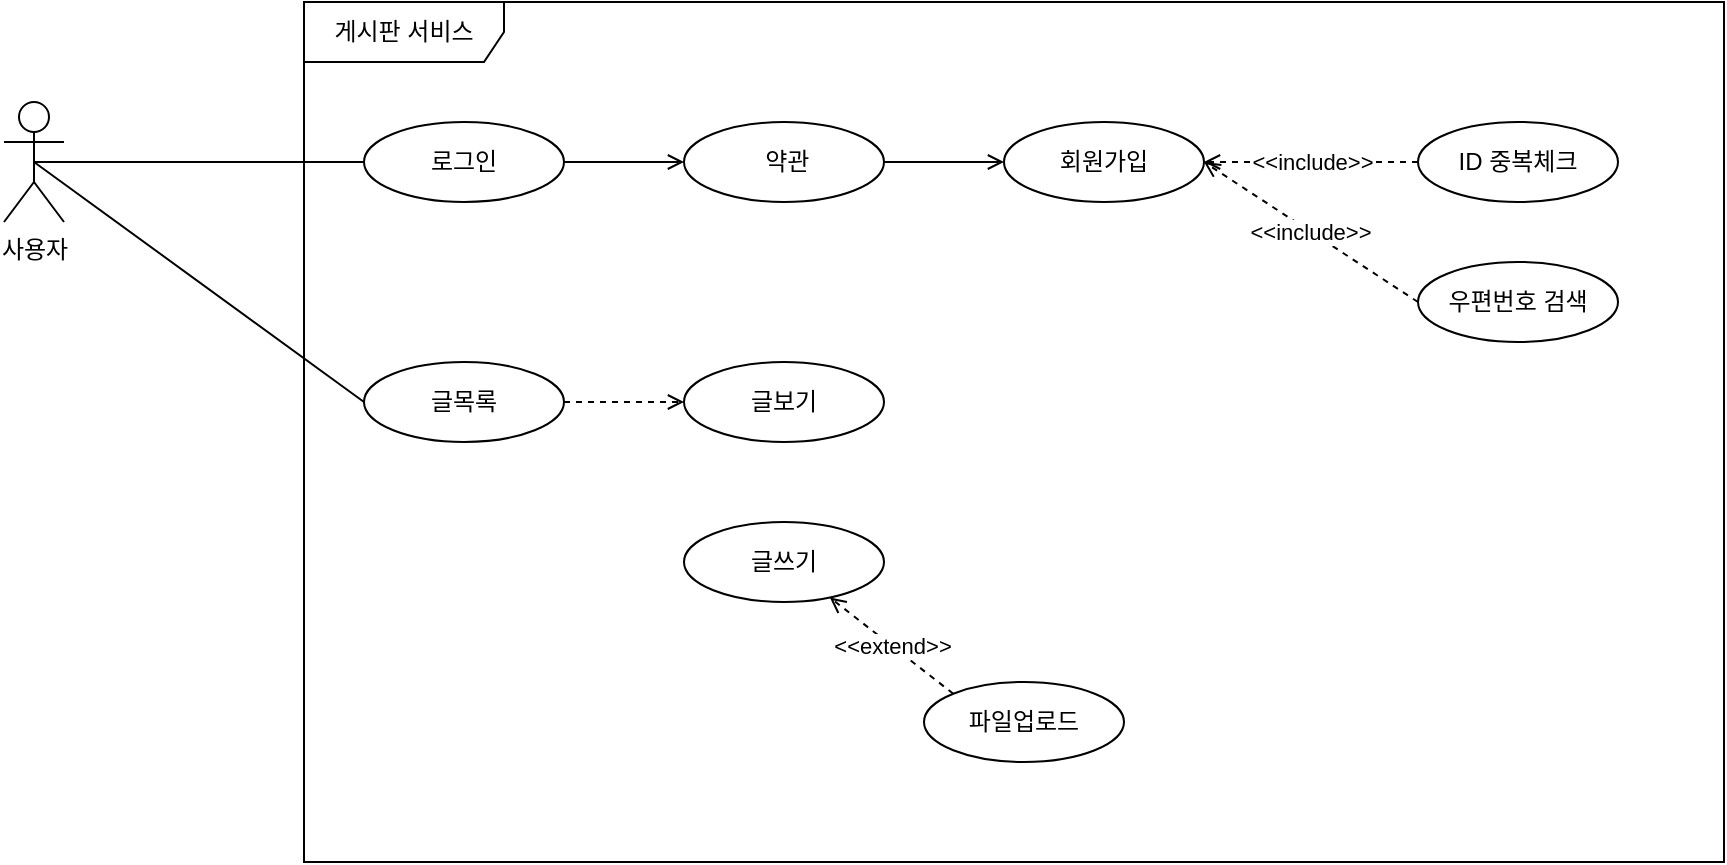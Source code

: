 <mxfile version="20.4.1" type="github">
  <diagram id="_2OJ0bwV5LaCm1acZaBd" name="페이지-1">
    <mxGraphModel dx="1110" dy="668" grid="1" gridSize="10" guides="1" tooltips="1" connect="1" arrows="1" fold="1" page="1" pageScale="1" pageWidth="827" pageHeight="1169" math="0" shadow="0">
      <root>
        <mxCell id="0" />
        <mxCell id="1" parent="0" />
        <mxCell id="XODCjB7SGtbEoyy86aNn-6" value="사용자" style="shape=umlActor;verticalLabelPosition=bottom;verticalAlign=top;html=1;" parent="1" vertex="1">
          <mxGeometry x="20" y="310" width="30" height="60" as="geometry" />
        </mxCell>
        <mxCell id="XODCjB7SGtbEoyy86aNn-7" value="게시판 서비스" style="shape=umlFrame;whiteSpace=wrap;html=1;width=100;height=30;" parent="1" vertex="1">
          <mxGeometry x="170" y="260" width="710" height="430" as="geometry" />
        </mxCell>
        <mxCell id="XODCjB7SGtbEoyy86aNn-28" style="edgeStyle=none;rounded=0;orthogonalLoop=1;jettySize=auto;html=1;exitX=0;exitY=0.5;exitDx=0;exitDy=0;entryX=0.5;entryY=0.5;entryDx=0;entryDy=0;entryPerimeter=0;endArrow=none;endFill=0;" parent="1" source="dD7Ahbwi-f7bV_LsxjtW-1" target="XODCjB7SGtbEoyy86aNn-6" edge="1">
          <mxGeometry relative="1" as="geometry">
            <mxPoint x="200" y="420" as="sourcePoint" />
            <mxPoint x="45" y="350" as="targetPoint" />
          </mxGeometry>
        </mxCell>
        <mxCell id="dD7Ahbwi-f7bV_LsxjtW-5" style="edgeStyle=orthogonalEdgeStyle;rounded=0;orthogonalLoop=1;jettySize=auto;html=1;exitX=1;exitY=0.5;exitDx=0;exitDy=0;entryX=0;entryY=0.5;entryDx=0;entryDy=0;endArrow=open;endFill=0;" edge="1" parent="1" source="dD7Ahbwi-f7bV_LsxjtW-1" target="dD7Ahbwi-f7bV_LsxjtW-3">
          <mxGeometry relative="1" as="geometry" />
        </mxCell>
        <mxCell id="dD7Ahbwi-f7bV_LsxjtW-1" value="로그인" style="ellipse;whiteSpace=wrap;html=1;" vertex="1" parent="1">
          <mxGeometry x="200" y="320" width="100" height="40" as="geometry" />
        </mxCell>
        <mxCell id="dD7Ahbwi-f7bV_LsxjtW-6" style="edgeStyle=orthogonalEdgeStyle;rounded=0;orthogonalLoop=1;jettySize=auto;html=1;exitX=1;exitY=0.5;exitDx=0;exitDy=0;entryX=0;entryY=0.5;entryDx=0;entryDy=0;endArrow=open;endFill=0;" edge="1" parent="1" source="dD7Ahbwi-f7bV_LsxjtW-3" target="dD7Ahbwi-f7bV_LsxjtW-4">
          <mxGeometry relative="1" as="geometry" />
        </mxCell>
        <mxCell id="dD7Ahbwi-f7bV_LsxjtW-3" value="&amp;nbsp;약관" style="ellipse;whiteSpace=wrap;html=1;" vertex="1" parent="1">
          <mxGeometry x="360" y="320" width="100" height="40" as="geometry" />
        </mxCell>
        <mxCell id="dD7Ahbwi-f7bV_LsxjtW-4" value="회원가입" style="ellipse;whiteSpace=wrap;html=1;" vertex="1" parent="1">
          <mxGeometry x="520" y="320" width="100" height="40" as="geometry" />
        </mxCell>
        <mxCell id="dD7Ahbwi-f7bV_LsxjtW-10" value="&amp;lt;&amp;lt;include&amp;gt;&amp;gt;" style="edgeStyle=orthogonalEdgeStyle;rounded=0;orthogonalLoop=1;jettySize=auto;html=1;exitX=0;exitY=0.5;exitDx=0;exitDy=0;dashed=1;endArrow=open;endFill=0;" edge="1" parent="1" source="dD7Ahbwi-f7bV_LsxjtW-7" target="dD7Ahbwi-f7bV_LsxjtW-4">
          <mxGeometry relative="1" as="geometry" />
        </mxCell>
        <mxCell id="dD7Ahbwi-f7bV_LsxjtW-7" value="ID 중복체크" style="ellipse;whiteSpace=wrap;html=1;" vertex="1" parent="1">
          <mxGeometry x="727" y="320" width="100" height="40" as="geometry" />
        </mxCell>
        <mxCell id="dD7Ahbwi-f7bV_LsxjtW-13" value="&amp;lt;&amp;lt;include&amp;gt;&amp;gt;" style="rounded=0;orthogonalLoop=1;jettySize=auto;html=1;exitX=0;exitY=0.5;exitDx=0;exitDy=0;entryX=1;entryY=0.5;entryDx=0;entryDy=0;dashed=1;endArrow=open;endFill=0;" edge="1" parent="1" source="dD7Ahbwi-f7bV_LsxjtW-11" target="dD7Ahbwi-f7bV_LsxjtW-4">
          <mxGeometry relative="1" as="geometry" />
        </mxCell>
        <mxCell id="dD7Ahbwi-f7bV_LsxjtW-11" value="우편번호 검색" style="ellipse;whiteSpace=wrap;html=1;" vertex="1" parent="1">
          <mxGeometry x="727" y="390" width="100" height="40" as="geometry" />
        </mxCell>
        <mxCell id="dD7Ahbwi-f7bV_LsxjtW-17" style="rounded=0;orthogonalLoop=1;jettySize=auto;html=1;exitX=0;exitY=0.5;exitDx=0;exitDy=0;entryX=0.5;entryY=0.5;entryDx=0;entryDy=0;entryPerimeter=0;endArrow=none;endFill=0;" edge="1" parent="1" source="dD7Ahbwi-f7bV_LsxjtW-14" target="XODCjB7SGtbEoyy86aNn-6">
          <mxGeometry relative="1" as="geometry" />
        </mxCell>
        <mxCell id="dD7Ahbwi-f7bV_LsxjtW-20" style="edgeStyle=none;rounded=0;orthogonalLoop=1;jettySize=auto;html=1;exitX=1;exitY=0.5;exitDx=0;exitDy=0;dashed=1;startArrow=none;startFill=0;endArrow=open;endFill=0;" edge="1" parent="1" source="dD7Ahbwi-f7bV_LsxjtW-14" target="dD7Ahbwi-f7bV_LsxjtW-15">
          <mxGeometry relative="1" as="geometry" />
        </mxCell>
        <mxCell id="dD7Ahbwi-f7bV_LsxjtW-14" value="글목록" style="ellipse;whiteSpace=wrap;html=1;" vertex="1" parent="1">
          <mxGeometry x="200" y="440" width="100" height="40" as="geometry" />
        </mxCell>
        <mxCell id="dD7Ahbwi-f7bV_LsxjtW-15" value="글보기" style="ellipse;whiteSpace=wrap;html=1;" vertex="1" parent="1">
          <mxGeometry x="360" y="440" width="100" height="40" as="geometry" />
        </mxCell>
        <mxCell id="dD7Ahbwi-f7bV_LsxjtW-16" value="글쓰기" style="ellipse;whiteSpace=wrap;html=1;" vertex="1" parent="1">
          <mxGeometry x="360" y="520" width="100" height="40" as="geometry" />
        </mxCell>
        <mxCell id="dD7Ahbwi-f7bV_LsxjtW-19" value="&amp;lt;&amp;lt;extend&amp;gt;&amp;gt;" style="edgeStyle=none;rounded=0;orthogonalLoop=1;jettySize=auto;html=1;exitX=0;exitY=0;exitDx=0;exitDy=0;endArrow=open;endFill=0;dashed=1;startArrow=none;startFill=0;" edge="1" parent="1" source="dD7Ahbwi-f7bV_LsxjtW-18" target="dD7Ahbwi-f7bV_LsxjtW-16">
          <mxGeometry relative="1" as="geometry" />
        </mxCell>
        <mxCell id="dD7Ahbwi-f7bV_LsxjtW-18" value="파일업로드" style="ellipse;whiteSpace=wrap;html=1;" vertex="1" parent="1">
          <mxGeometry x="480" y="600" width="100" height="40" as="geometry" />
        </mxCell>
      </root>
    </mxGraphModel>
  </diagram>
</mxfile>
